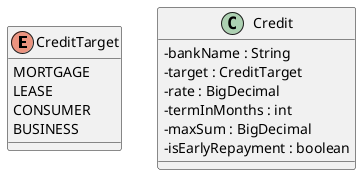 @startuml
skinparam classAttributeIconSize 0
enum CreditTarget {
	MORTGAGE
	LEASE
	CONSUMER
	BUSINESS
}
class Credit {
	-bankName : String
	-target : CreditTarget
	-rate : BigDecimal
	-termInMonths : int
	-maxSum : BigDecimal
	-isEarlyRepayment : boolean
}
@enduml